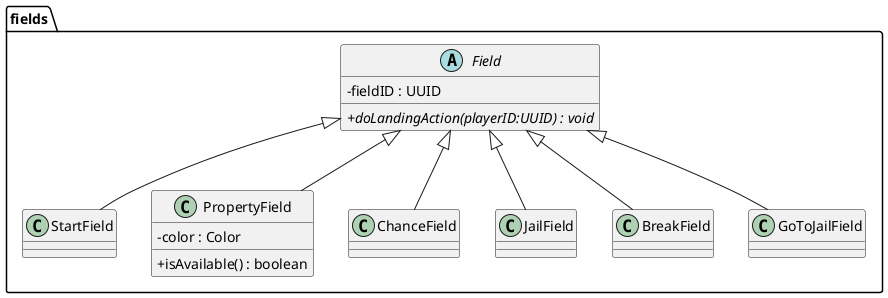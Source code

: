@startuml
'https://plantuml.com/class-diagram

skinparam classAttributeIconSize 0

package fields {
    abstract Field {
        -fieldID : UUID

        {abstract} +doLandingAction(playerID:UUID) : void
    }

    class StartField {
    }

    class PropertyField {
        -color : Color

        +isAvailable() : boolean
    }

    class ChanceField {
    }

    class JailField {
    }

    class BreakField {
    }

    class GoToJailField {
    }

    Field <|-- StartField
    Field <|-- PropertyField
    Field <|-- ChanceField
    Field <|-- JailField
    Field <|-- BreakField
    Field <|-- GoToJailField
}

@enduml